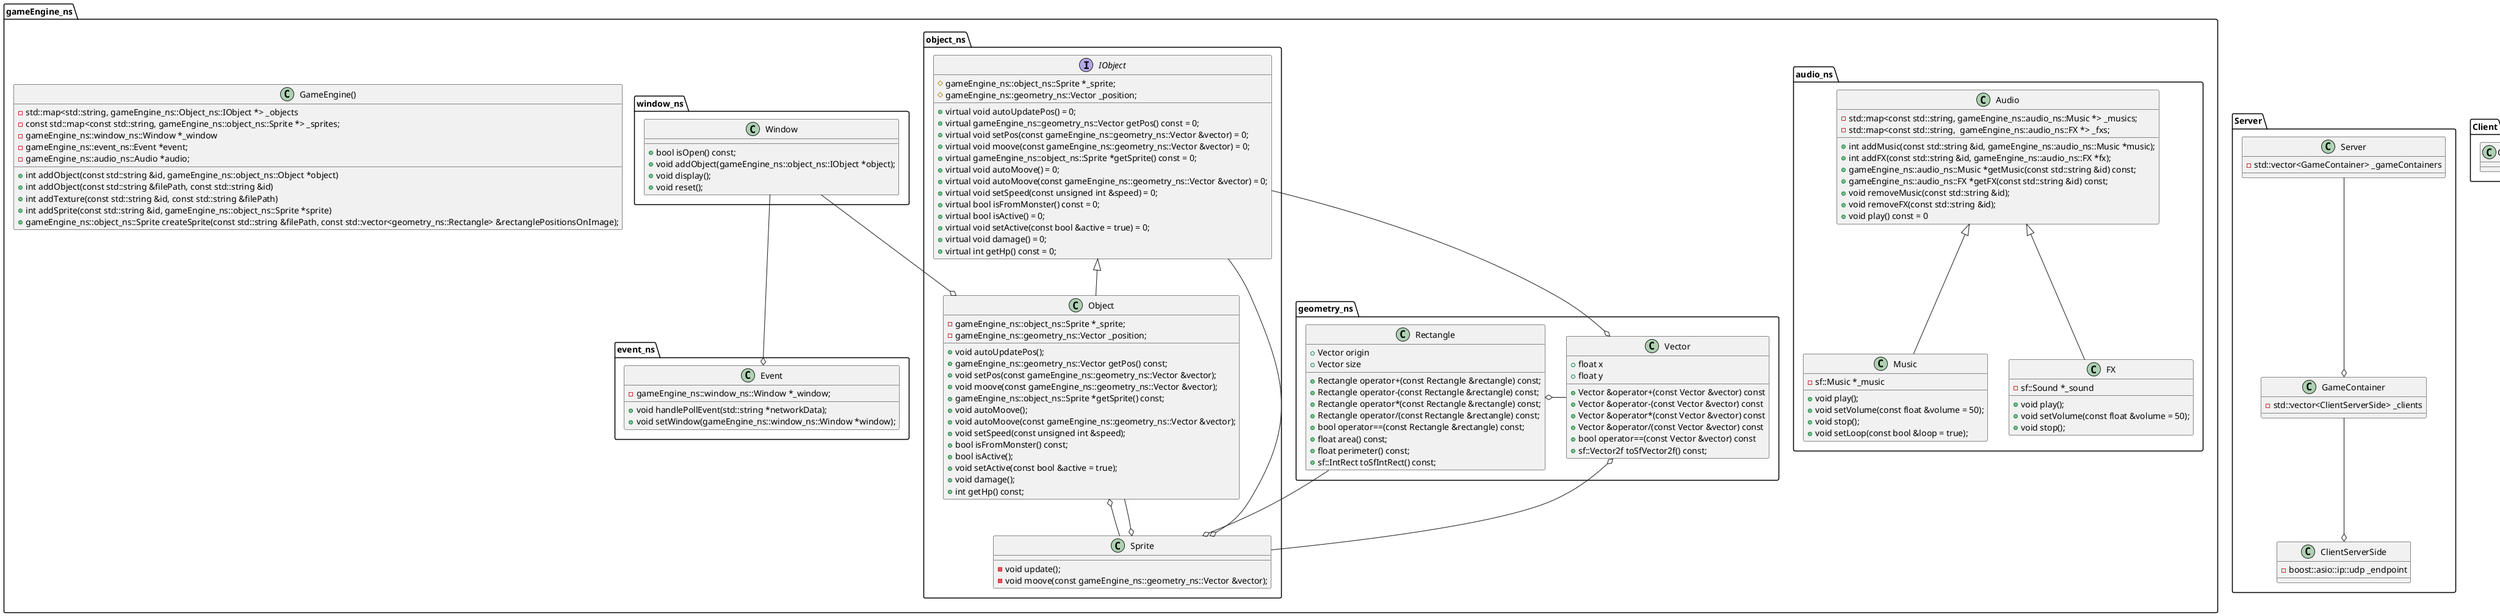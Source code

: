 @startuml R-Type Diagramm Class

package Server {

    class ClientServerSide {
       - boost::asio::ip::udp _endpoint
    }

    GameContainer --o ClientServerSide
    class GameContainer  {
        - std::vector<ClientServerSide> _clients
    }

    Server --o GameContainer
    class Server {
        - std::vector<GameContainer> _gameContainers
    }
}

namespace Client {

    class Client {

    }

}



namespace gameEngine_ns {

    class GameEngine() {
        - std::map<std::string, gameEngine_ns::Object_ns::IObject *> _objects
        - const std::map<const std::string, gameEngine_ns::object_ns::Sprite *> _sprites;
        - gameEngine_ns::window_ns::Window *_window
        - gameEngine_ns::event_ns::Event *event;
        - gameEngine_ns::audio_ns::Audio *audio;

    
        + int addObject(const std::string &id, gameEngine_ns::object_ns::Object *object)
        + int addObject(const std::string &filePath, const std::string &id)
        + int addTexture(const std::string &id, const std::string &filePath)
        + int addSprite(const std::string &id, gameEngine_ns::object_ns::Sprite *sprite)
        + gameEngine_ns::object_ns::Sprite createSprite(const std::string &filePath, const std::vector<geometry_ns::Rectangle> &rectanglePositionsOnImage);        
    }    
    
    namespace event_ns {
        class Event {
            - gameEngine_ns::window_ns::Window *_window;

            + void handlePollEvent(std::string *networkData);
            + void setWindow(gameEngine_ns::window_ns::Window *window);
        }
    }

    namespace audio_ns {

        Audio <|-down- gameEngine_ns.audio_ns.Music
        Audio <|-down- gameEngine_ns.audio_ns.FX
        class Audio {
            - std::map<const std::string, gameEngine_ns::audio_ns::Music *> _musics;
            - std::map<const std::string,  gameEngine_ns::audio_ns::FX *> _fxs;
            
            + int addMusic(const std::string &id, gameEngine_ns::audio_ns::Music *music);
            + int addFX(const std::string &id, gameEngine_ns::audio_ns::FX *fx);
            + gameEngine_ns::audio_ns::Music *getMusic(const std::string &id) const;
            + gameEngine_ns::audio_ns::FX *getFX(const std::string &id) const;
            + void removeMusic(const std::string &id);
            + void removeFX(const std::string &id);
            + void play() const = 0
        }


        class FX {
            - sf::Sound *_sound
            
            + void play();
            + void setVolume(const float &volume = 50);
            + void stop();
        }

        class Music {
            - sf::Music *_music
            
            + void play();
            + void setVolume(const float &volume = 50);
            + void stop();
            + void setLoop(const bool &loop = true);
        }
    }

    namespace object_ns {

        class Sprite {
            - void update();
            - void moove(const gameEngine_ns::geometry_ns::Vector &vector);
        }

        gameEngine_ns.object_ns.Object o-down- gameEngine_ns.object_ns.Sprite
        gameEngine_ns.object_ns.Object --o gameEngine_ns.object_ns.Sprite
        class Object {
            - gameEngine_ns::object_ns::Sprite *_sprite;
            - gameEngine_ns::geometry_ns::Vector _position;
            
            + void autoUpdatePos();
            + gameEngine_ns::geometry_ns::Vector getPos() const;
            + void setPos(const gameEngine_ns::geometry_ns::Vector &vector);
            + void moove(const gameEngine_ns::geometry_ns::Vector &vector);
            + gameEngine_ns::object_ns::Sprite *getSprite() const;
            + void autoMoove();
            + void autoMoove(const gameEngine_ns::geometry_ns::Vector &vector);
            + void setSpeed(const unsigned int &speed);
            + bool isFromMonster() const;
            + bool isActive();
            + void setActive(const bool &active = true);
            + void damage();
            + int getHp() const;
        }

        gameEngine_ns.object_ns.IObject <|-- gameEngine_ns.object_ns.Object
        gameEngine_ns.object_ns.IObject --o gameEngine_ns.object_ns.Sprite
        interface IObject {
            + virtual void autoUpdatePos() = 0;
            + virtual gameEngine_ns::geometry_ns::Vector getPos() const = 0;
            + virtual void setPos(const gameEngine_ns::geometry_ns::Vector &vector) = 0;
            + virtual void moove(const gameEngine_ns::geometry_ns::Vector &vector) = 0;
            + virtual gameEngine_ns::object_ns::Sprite *getSprite() const = 0;
            + virtual void autoMoove() = 0;
            + virtual void autoMoove(const gameEngine_ns::geometry_ns::Vector &vector) = 0;
            + virtual void setSpeed(const unsigned int &speed) = 0;
            + virtual bool isFromMonster() const = 0;
            + virtual bool isActive() = 0;
            + virtual void setActive(const bool &active = true) = 0;
            + virtual void damage() = 0;
            + virtual int getHp() const = 0;

            # gameEngine_ns::object_ns::Sprite *_sprite;
            # gameEngine_ns::geometry_ns::Vector _position;
        }
    }
          
    namespace geometry_ns {
        gameEngine_ns.geometry_ns.Vector -left-o Rectangle
        gameEngine_ns.object_ns.IObject --o Vector
        gameEngine_ns.object_ns.Sprite --o Vector
        class Vector {
            + float x
            + float y

            + Vector &operator+(const Vector &vector) const
            + Vector &operator-(const Vector &vector) const
            + Vector &operator*(const Vector &vector) const
            + Vector &operator/(const Vector &vector) const
            + bool operator==(const Vector &vector) const
            + sf::Vector2f toSfVector2f() const;            
        }

        gameEngine_ns.geometry_ns.Rectangle --o gameEngine_ns.object_ns.Sprite
        class Rectangle {
            + Vector origin
            + Vector size

            + Rectangle operator+(const Rectangle &rectangle) const;
            + Rectangle operator-(const Rectangle &rectangle) const;
            + Rectangle operator*(const Rectangle &rectangle) const;
            + Rectangle operator/(const Rectangle &rectangle) const;
            + bool operator==(const Rectangle &rectangle) const;
            + float area() const;
            + float perimeter() const;
            + sf::IntRect toSfIntRect() const;
        }
    }

    namespace window_ns {
        gameEngine_ns.window_ns.Window --o gameEngine_ns.object_ns.Object
        Window --o gameEngine_ns.event_ns.Event
        class Window {
            + bool isOpen() const;
            + void addObject(gameEngine_ns::object_ns::IObject *object);
            + void display();
            + void reset();
        }
    }
}

@enduml
